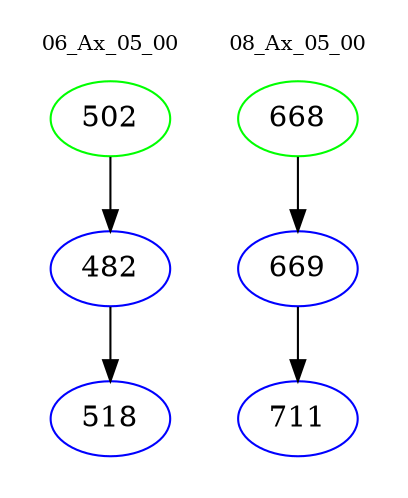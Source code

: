 digraph{
subgraph cluster_0 {
color = white
label = "06_Ax_05_00";
fontsize=10;
T0_502 [label="502", color="green"]
T0_502 -> T0_482 [color="black"]
T0_482 [label="482", color="blue"]
T0_482 -> T0_518 [color="black"]
T0_518 [label="518", color="blue"]
}
subgraph cluster_1 {
color = white
label = "08_Ax_05_00";
fontsize=10;
T1_668 [label="668", color="green"]
T1_668 -> T1_669 [color="black"]
T1_669 [label="669", color="blue"]
T1_669 -> T1_711 [color="black"]
T1_711 [label="711", color="blue"]
}
}
